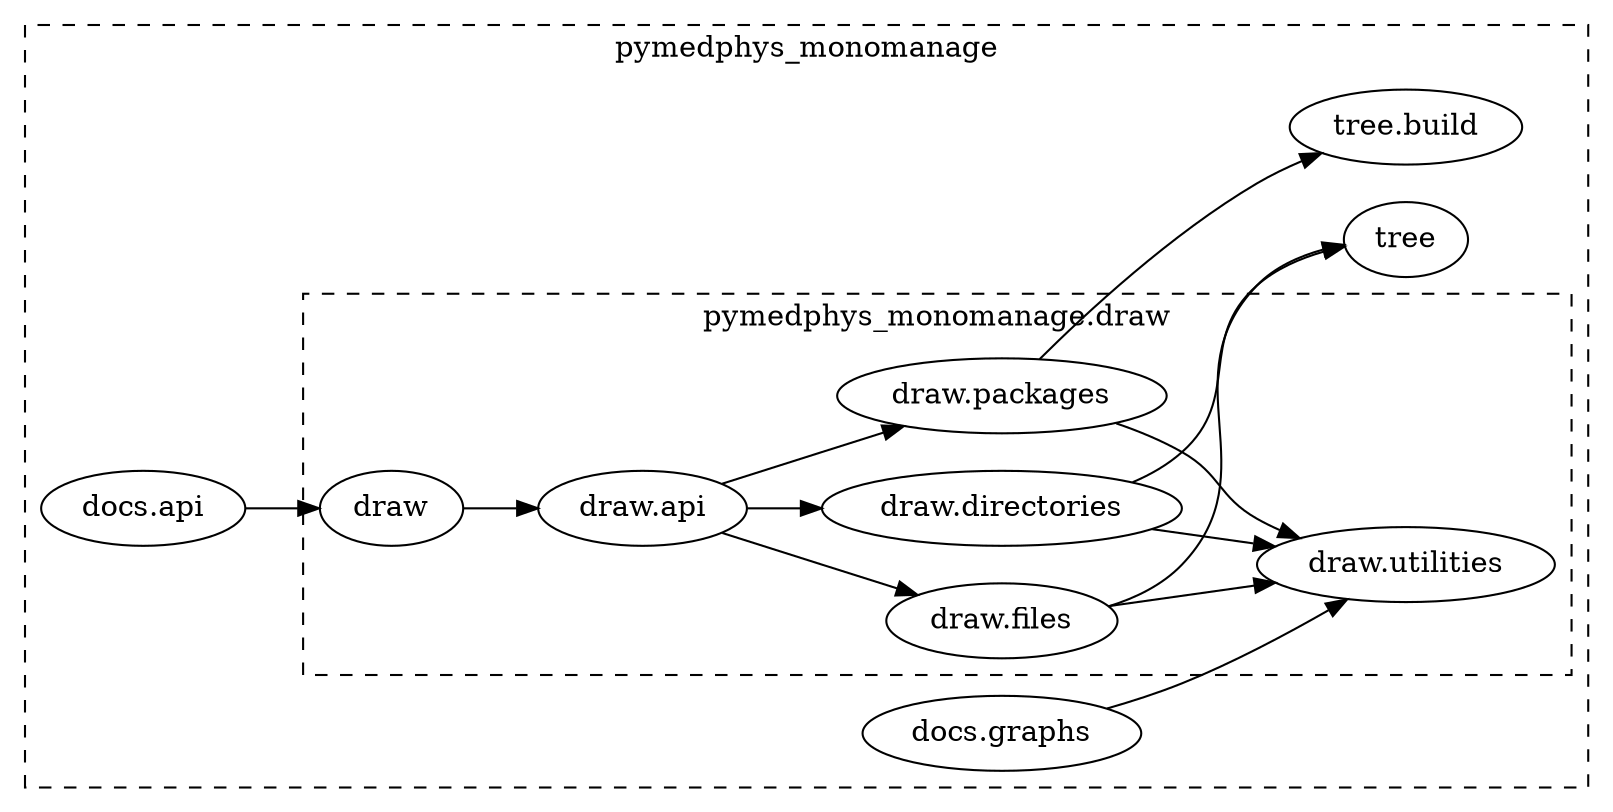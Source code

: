 strict digraph {
	graph [rankdir=LR];
	subgraph cluster_0 {
		graph [URL="#pymedphys-monomanage",
			label=pymedphys_monomanage,
			style=dashed
		];
		subgraph cluster_1 {
			graph [URL="#pymedphys-monomanage-draw",
				label="pymedphys_monomanage.draw"
			];
			{
				graph [rank=same];
				"pymedphys_monomanage.draw.utilities"				 [URL="https://github.com/pymedphys/pymedphys/blob/master/packages/pymedphys_monomanage/src/pymedphys_monomanage/draw/utilities.py",
					label="draw.utilities"];
			}
			{
				graph [rank=same];
				"pymedphys_monomanage.draw.directories"				 [URL="https://github.com/pymedphys/pymedphys/blob/master/packages/pymedphys_monomanage/src/pymedphys_monomanage/draw/directories.py",
					label="draw.directories"];
				"pymedphys_monomanage.draw.files"				 [URL="https://github.com/pymedphys/pymedphys/blob/master/packages/pymedphys_monomanage/src/pymedphys_monomanage/draw/files.py",
					label="draw.files"];
				"pymedphys_monomanage.draw.packages"				 [URL="https://github.com/pymedphys/pymedphys/blob/master/packages/pymedphys_monomanage/src/pymedphys_monomanage/draw/packages.py",
					label="draw.packages"];
			}
			{
				graph [rank=same];
				"pymedphys_monomanage.draw.api"				 [URL="https://github.com/pymedphys/pymedphys/blob/master/packages/pymedphys_monomanage/src/pymedphys_monomanage/draw/api.py",
					label="draw.api"];
			}
			{
				graph [rank=same];
				"pymedphys_monomanage.draw"				 [URL="https://github.com/pymedphys/pymedphys/blob/master/packages/pymedphys_monomanage/src/pymedphys_monomanage/draw",
					label=draw];
			}
		}
		"pymedphys_monomanage.docs.api"		 [URL="https://github.com/pymedphys/pymedphys/blob/master/packages/pymedphys_monomanage/src/pymedphys_monomanage/docs/api.py",
			label="docs.api"];
		"pymedphys_monomanage.docs.graphs"		 [URL="https://github.com/pymedphys/pymedphys/blob/master/packages/pymedphys_monomanage/src/pymedphys_monomanage/docs/graphs.py",
			label="docs.graphs"];
		"pymedphys_monomanage.tree"		 [URL="https://github.com/pymedphys/pymedphys/blob/master/packages/pymedphys_monomanage/src/pymedphys_monomanage/tree",
			label=tree];
		"pymedphys_monomanage.tree.build"		 [URL="https://github.com/pymedphys/pymedphys/blob/master/packages/pymedphys_monomanage/src/pymedphys_monomanage/tree/build.py",
			label="tree.build"];
	}
	"pymedphys_monomanage.docs.api" -> "pymedphys_monomanage.draw";
	"pymedphys_monomanage.docs.graphs" -> "pymedphys_monomanage.draw.utilities";
	"pymedphys_monomanage.draw.directories" -> "pymedphys_monomanage.tree";
	"pymedphys_monomanage.draw.directories" -> "pymedphys_monomanage.draw.utilities";
	"pymedphys_monomanage.draw.files" -> "pymedphys_monomanage.tree";
	"pymedphys_monomanage.draw.files" -> "pymedphys_monomanage.draw.utilities";
	"pymedphys_monomanage.draw.packages" -> "pymedphys_monomanage.tree.build";
	"pymedphys_monomanage.draw.packages" -> "pymedphys_monomanage.draw.utilities";
	"pymedphys_monomanage.draw.api" -> "pymedphys_monomanage.draw.directories";
	"pymedphys_monomanage.draw.api" -> "pymedphys_monomanage.draw.files";
	"pymedphys_monomanage.draw.api" -> "pymedphys_monomanage.draw.packages";
	"pymedphys_monomanage.draw" -> "pymedphys_monomanage.draw.api";
}
